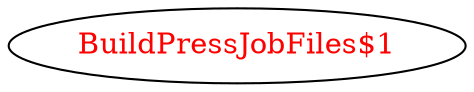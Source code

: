 digraph dependencyGraph {
 concentrate=true;
 ranksep="2.0";
 rankdir="LR"; 
 splines="ortho";
"BuildPressJobFiles$1" [fontcolor="red"];
}